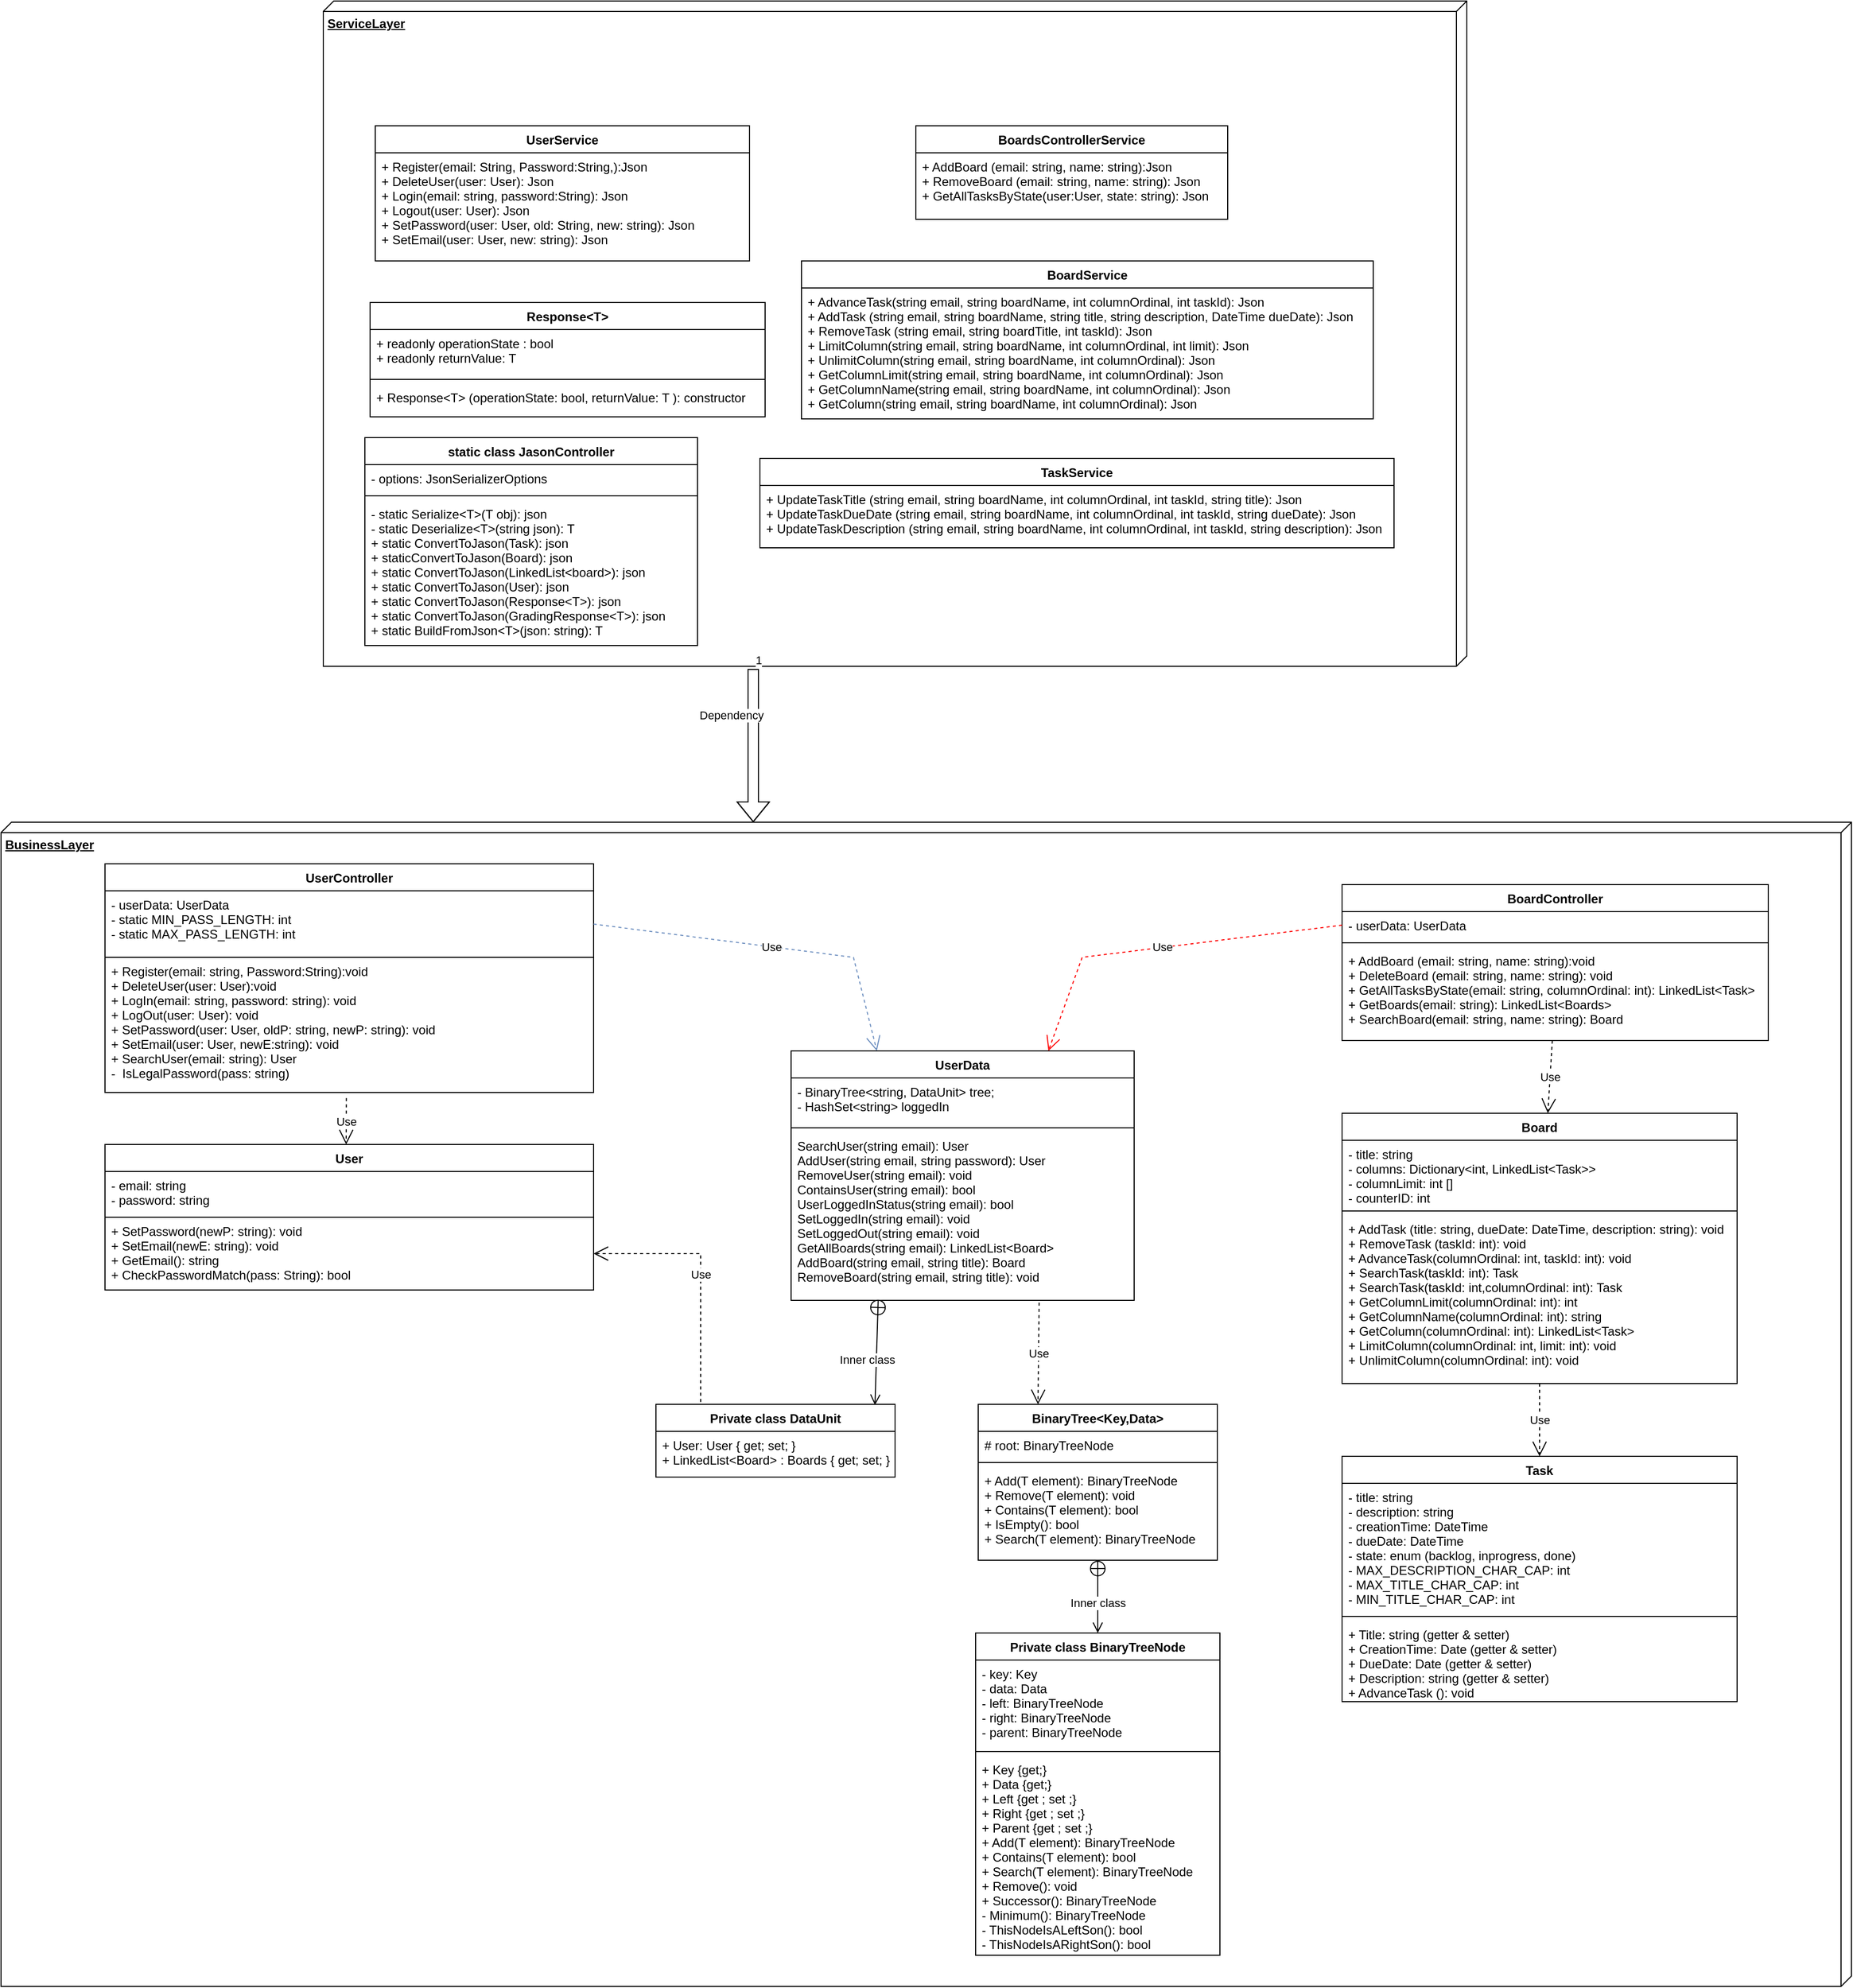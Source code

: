 <mxfile version="17.4.4" type="google"><diagram id="C5RBs43oDa-KdzZeNtuy" name="Page-1"><mxGraphModel grid="1" page="1" gridSize="10" guides="1" tooltips="1" connect="1" arrows="1" fold="1" pageScale="1" pageWidth="50000" pageHeight="50000" math="0" shadow="0"><root><mxCell id="WIyWlLk6GJQsqaUBKTNV-0"/><mxCell id="WIyWlLk6GJQsqaUBKTNV-1" parent="WIyWlLk6GJQsqaUBKTNV-0"/><mxCell id="xGHjOlKu3sZe4FUSkpt8-0" value="&lt;b&gt;ServiceLayer&lt;/b&gt;" style="verticalAlign=top;align=left;spacingTop=8;spacingLeft=2;spacingRight=12;shape=cube;size=10;direction=south;fontStyle=4;html=1;shadow=0;" vertex="1" parent="WIyWlLk6GJQsqaUBKTNV-1"><mxGeometry x="1230" y="40" width="1100" height="640" as="geometry"/></mxCell><mxCell id="xGHjOlKu3sZe4FUSkpt8-2" value="&lt;b&gt;BusinessLayer&lt;/b&gt;" style="verticalAlign=top;align=left;spacingTop=8;spacingLeft=2;spacingRight=12;shape=cube;size=10;direction=south;fontStyle=4;html=1;shadow=0;" vertex="1" parent="WIyWlLk6GJQsqaUBKTNV-1"><mxGeometry x="920" y="830" width="1780" height="1120" as="geometry"/></mxCell><mxCell id="bjqec7VB7OD0hQrmDfg4-4" value="UserService" style="swimlane;fontStyle=1;childLayout=stackLayout;horizontal=1;startSize=26;fillColor=none;horizontalStack=0;resizeParent=1;resizeParentMax=0;resizeLast=0;collapsible=1;marginBottom=0;shadow=0;" vertex="1" parent="WIyWlLk6GJQsqaUBKTNV-1"><mxGeometry x="1280" y="160" width="360" height="130" as="geometry"/></mxCell><mxCell id="bjqec7VB7OD0hQrmDfg4-5" value="+ Register(email: String, Password:String,):Json&#10;+ DeleteUser(user: User): Json&#10;+ Login(email: string, password:String): Json&#10;+ Logout(user: User): Json&#10;+ SetPassword(user: User, old: String, new: string): Json&#10;+ SetEmail(user: User, new: string): Json&#10;&#10;" style="text;strokeColor=none;fillColor=none;align=left;verticalAlign=top;spacingLeft=4;spacingRight=4;overflow=hidden;rotatable=0;points=[[0,0.5],[1,0.5]];portConstraint=eastwest;shadow=0;" vertex="1" parent="bjqec7VB7OD0hQrmDfg4-4"><mxGeometry y="26" width="360" height="104" as="geometry"/></mxCell><mxCell id="bjqec7VB7OD0hQrmDfg4-8" value="BoardsControllerService" style="swimlane;fontStyle=1;childLayout=stackLayout;horizontal=1;startSize=26;fillColor=none;horizontalStack=0;resizeParent=1;resizeParentMax=0;resizeLast=0;collapsible=1;marginBottom=0;shadow=0;" vertex="1" parent="WIyWlLk6GJQsqaUBKTNV-1"><mxGeometry x="1800" y="160" width="300" height="90" as="geometry"/></mxCell><mxCell id="bjqec7VB7OD0hQrmDfg4-11" value="+ AddBoard (email: string, name: string):Json&#10;+ RemoveBoard (email: string, name: string): Json&#10;+ GetAllTasksByState(user:User, state: string): Json&#10;" style="text;strokeColor=none;fillColor=none;align=left;verticalAlign=top;spacingLeft=4;spacingRight=4;overflow=hidden;rotatable=0;points=[[0,0.5],[1,0.5]];portConstraint=eastwest;shadow=0;" vertex="1" parent="bjqec7VB7OD0hQrmDfg4-8"><mxGeometry y="26" width="300" height="64" as="geometry"/></mxCell><mxCell id="98GBIVYYCk5wVsRqXRgm-3" value="User" style="swimlane;fontStyle=1;align=center;verticalAlign=top;childLayout=stackLayout;horizontal=1;startSize=26;horizontalStack=0;resizeParent=1;resizeParentMax=0;resizeLast=0;collapsible=1;marginBottom=0;shadow=0;" vertex="1" parent="WIyWlLk6GJQsqaUBKTNV-1"><mxGeometry x="1020" y="1140" width="470" height="140" as="geometry"/></mxCell><mxCell id="98GBIVYYCk5wVsRqXRgm-4" value="- email: string&#10;- password: string" style="text;strokeColor=none;fillColor=none;align=left;verticalAlign=top;spacingLeft=4;spacingRight=4;overflow=hidden;rotatable=0;points=[[0,0.5],[1,0.5]];portConstraint=eastwest;shadow=0;" vertex="1" parent="98GBIVYYCk5wVsRqXRgm-3"><mxGeometry y="26" width="470" height="44" as="geometry"/></mxCell><mxCell id="98GBIVYYCk5wVsRqXRgm-6" value="+ SetPassword(newP: string): void&#10;+ SetEmail(newE: string): void&#10;+ GetEmail(): string&#10;+ CheckPasswordMatch(pass: String): bool&#10;" style="text;strokeColor=default;fillColor=none;align=left;verticalAlign=top;spacingLeft=4;spacingRight=4;overflow=hidden;rotatable=0;points=[[0,0.5],[1,0.5]];portConstraint=eastwest;shadow=0;" vertex="1" parent="98GBIVYYCk5wVsRqXRgm-3"><mxGeometry y="70" width="470" height="70" as="geometry"/></mxCell><mxCell id="98GBIVYYCk5wVsRqXRgm-7" value="UserController" style="swimlane;fontStyle=1;align=center;verticalAlign=top;childLayout=stackLayout;horizontal=1;startSize=26;horizontalStack=0;resizeParent=1;resizeParentMax=0;resizeLast=0;collapsible=1;marginBottom=0;shadow=0;" vertex="1" parent="WIyWlLk6GJQsqaUBKTNV-1"><mxGeometry x="1020" y="870" width="470" height="220" as="geometry"/></mxCell><mxCell id="98GBIVYYCk5wVsRqXRgm-8" value="- userData: UserData&#10;- static MIN_PASS_LENGTH: int&#10;- static MAX_PASS_LENGTH: int" style="text;strokeColor=default;fillColor=none;align=left;verticalAlign=top;spacingLeft=4;spacingRight=4;overflow=hidden;rotatable=0;points=[[0,0.5],[1,0.5]];portConstraint=eastwest;shadow=0;" vertex="1" parent="98GBIVYYCk5wVsRqXRgm-7"><mxGeometry y="26" width="470" height="64" as="geometry"/></mxCell><mxCell id="98GBIVYYCk5wVsRqXRgm-9" value="+ Register(email: string, Password:String):void&#10;+ DeleteUser(user: User):void&#10;+ LogIn(email: string, password: string): void&#10;+ LogOut(user: User): void&#10;+ SetPassword(user: User, oldP: string, newP: string): void&#10;+ SetEmail(user: User, newE:string): void&#10;+ SearchUser(email: string): User&#10;-  IsLegalPassword(pass: string)&#10;&#10;&#10;" style="text;strokeColor=none;fillColor=none;align=left;verticalAlign=top;spacingLeft=4;spacingRight=4;overflow=hidden;rotatable=0;points=[[0,0.5],[1,0.5]];portConstraint=eastwest;shadow=0;" vertex="1" parent="98GBIVYYCk5wVsRqXRgm-7"><mxGeometry y="90" width="470" height="130" as="geometry"/></mxCell><mxCell id="x5OhaD_4UeYc6BT9FAR0-0" value="BoardController" style="swimlane;fontStyle=1;align=center;verticalAlign=top;childLayout=stackLayout;horizontal=1;startSize=26;horizontalStack=0;resizeParent=1;resizeParentMax=0;resizeLast=0;collapsible=1;marginBottom=0;shadow=0;" vertex="1" parent="WIyWlLk6GJQsqaUBKTNV-1"><mxGeometry x="2210" y="890" width="410" height="150" as="geometry"/></mxCell><mxCell id="x5OhaD_4UeYc6BT9FAR0-1" value="- userData: UserData" style="text;strokeColor=none;fillColor=none;align=left;verticalAlign=top;spacingLeft=4;spacingRight=4;overflow=hidden;rotatable=0;points=[[0,0.5],[1,0.5]];portConstraint=eastwest;shadow=0;" vertex="1" parent="x5OhaD_4UeYc6BT9FAR0-0"><mxGeometry y="26" width="410" height="26" as="geometry"/></mxCell><mxCell id="x5OhaD_4UeYc6BT9FAR0-2" value="" style="line;strokeWidth=1;fillColor=none;align=left;verticalAlign=middle;spacingTop=-1;spacingLeft=3;spacingRight=3;rotatable=0;labelPosition=right;points=[];portConstraint=eastwest;shadow=0;" vertex="1" parent="x5OhaD_4UeYc6BT9FAR0-0"><mxGeometry y="52" width="410" height="8" as="geometry"/></mxCell><mxCell id="x5OhaD_4UeYc6BT9FAR0-3" value="+ AddBoard (email: string, name: string):void&#10;+ DeleteBoard (email: string, name: string): void&#10;+ GetAllTasksByState(email: string, columnOrdinal: int): LinkedList&lt;Task&gt;&#10;+ GetBoards(email: string): LinkedList&lt;Boards&gt;&#10;+ SearchBoard(email: string, name: string): Board&#10;" style="text;strokeColor=none;fillColor=none;align=left;verticalAlign=top;spacingLeft=4;spacingRight=4;overflow=hidden;rotatable=0;points=[[0,0.5],[1,0.5]];portConstraint=eastwest;shadow=0;" vertex="1" parent="x5OhaD_4UeYc6BT9FAR0-0"><mxGeometry y="60" width="410" height="90" as="geometry"/></mxCell><mxCell id="x5OhaD_4UeYc6BT9FAR0-4" value="Board" style="swimlane;fontStyle=1;align=center;verticalAlign=top;childLayout=stackLayout;horizontal=1;startSize=26;horizontalStack=0;resizeParent=1;resizeParentMax=0;resizeLast=0;collapsible=1;marginBottom=0;shadow=0;" vertex="1" parent="WIyWlLk6GJQsqaUBKTNV-1"><mxGeometry x="2210" y="1110" width="380" height="260" as="geometry"/></mxCell><mxCell id="x5OhaD_4UeYc6BT9FAR0-5" value="- title: string&#10;- columns: Dictionary&lt;int, LinkedList&lt;Task&gt;&gt;&#10;- columnLimit: int []&#10;- counterID: int" style="text;strokeColor=none;fillColor=none;align=left;verticalAlign=top;spacingLeft=4;spacingRight=4;overflow=hidden;rotatable=0;points=[[0,0.5],[1,0.5]];portConstraint=eastwest;shadow=0;" vertex="1" parent="x5OhaD_4UeYc6BT9FAR0-4"><mxGeometry y="26" width="380" height="64" as="geometry"/></mxCell><mxCell id="x5OhaD_4UeYc6BT9FAR0-6" value="" style="line;strokeWidth=1;fillColor=none;align=left;verticalAlign=middle;spacingTop=-1;spacingLeft=3;spacingRight=3;rotatable=0;labelPosition=right;points=[];portConstraint=eastwest;shadow=0;" vertex="1" parent="x5OhaD_4UeYc6BT9FAR0-4"><mxGeometry y="90" width="380" height="8" as="geometry"/></mxCell><mxCell id="x5OhaD_4UeYc6BT9FAR0-7" value="+ AddTask (title: string, dueDate: DateTime, description: string): void&#10;+ RemoveTask (taskId: int): void&#10;+ AdvanceTask(columnOrdinal: int, taskId: int): void&#10;+ SearchTask(taskId: int): Task&#10;+ SearchTask(taskId: int,columnOrdinal: int): Task&#10;+ GetColumnLimit(columnOrdinal: int): int&#10;+ GetColumnName(columnOrdinal: int): string&#10;+ GetColumn(columnOrdinal: int): LinkedList&lt;Task&gt;&#10;+ LimitColumn(columnOrdinal: int, limit: int): void&#10;+ UnlimitColumn(columnOrdinal: int): void" style="text;strokeColor=none;fillColor=none;align=left;verticalAlign=top;spacingLeft=4;spacingRight=4;overflow=hidden;rotatable=0;points=[[0,0.5],[1,0.5]];portConstraint=eastwest;shadow=0;" vertex="1" parent="x5OhaD_4UeYc6BT9FAR0-4"><mxGeometry y="98" width="380" height="162" as="geometry"/></mxCell><mxCell id="uk4W0RfvNMryeM5cHu4r-0" value="Task" style="swimlane;fontStyle=1;align=center;verticalAlign=top;childLayout=stackLayout;horizontal=1;startSize=26;horizontalStack=0;resizeParent=1;resizeParentMax=0;resizeLast=0;collapsible=1;marginBottom=0;shadow=0;" vertex="1" parent="WIyWlLk6GJQsqaUBKTNV-1"><mxGeometry x="2210" y="1440" width="380" height="236" as="geometry"/></mxCell><mxCell id="uk4W0RfvNMryeM5cHu4r-1" value="- title: string&#10;- description: string&#10;- creationTime: DateTime&#10;- dueDate: DateTime&#10;- state: enum (backlog, inprogress, done)&#10;- MAX_DESCRIPTION_CHAR_CAP: int&#10;- MAX_TITLE_CHAR_CAP: int&#10;- MIN_TITLE_CHAR_CAP: int&#10;&#10;" style="text;strokeColor=none;fillColor=none;align=left;verticalAlign=top;spacingLeft=4;spacingRight=4;overflow=hidden;rotatable=0;points=[[0,0.5],[1,0.5]];portConstraint=eastwest;shadow=0;" vertex="1" parent="uk4W0RfvNMryeM5cHu4r-0"><mxGeometry y="26" width="380" height="124" as="geometry"/></mxCell><mxCell id="uk4W0RfvNMryeM5cHu4r-2" value="" style="line;strokeWidth=1;fillColor=none;align=left;verticalAlign=middle;spacingTop=-1;spacingLeft=3;spacingRight=3;rotatable=0;labelPosition=right;points=[];portConstraint=eastwest;shadow=0;" vertex="1" parent="uk4W0RfvNMryeM5cHu4r-0"><mxGeometry y="150" width="380" height="8" as="geometry"/></mxCell><mxCell id="uk4W0RfvNMryeM5cHu4r-3" value="+ Title: string (getter &amp; setter)&#10;+ CreationTime: Date (getter &amp; setter)&#10;+ DueDate: Date (getter &amp; setter)&#10;+ Description: string (getter &amp; setter)&#10;+ AdvanceTask (): void&#10;" style="text;strokeColor=none;fillColor=none;align=left;verticalAlign=top;spacingLeft=4;spacingRight=4;overflow=hidden;rotatable=0;points=[[0,0.5],[1,0.5]];portConstraint=eastwest;shadow=0;" vertex="1" parent="uk4W0RfvNMryeM5cHu4r-0"><mxGeometry y="158" width="380" height="78" as="geometry"/></mxCell><mxCell id="uk4W0RfvNMryeM5cHu4r-10" value="Use" style="endArrow=open;endSize=12;dashed=1;html=1;rounded=0;shadow=0;" edge="1" parent="WIyWlLk6GJQsqaUBKTNV-1" source="x5OhaD_4UeYc6BT9FAR0-3" target="x5OhaD_4UeYc6BT9FAR0-4"><mxGeometry width="160" relative="1" as="geometry"><mxPoint x="1963" y="1000" as="sourcePoint"/><mxPoint x="1803" y="970" as="targetPoint"/></mxGeometry></mxCell><mxCell id="uk4W0RfvNMryeM5cHu4r-11" value="Use" style="endArrow=open;endSize=12;dashed=1;html=1;rounded=0;entryX=0.5;entryY=0;entryDx=0;entryDy=0;shadow=0;" edge="1" parent="WIyWlLk6GJQsqaUBKTNV-1" source="x5OhaD_4UeYc6BT9FAR0-7" target="uk4W0RfvNMryeM5cHu4r-0"><mxGeometry width="160" relative="1" as="geometry"><mxPoint x="1963" y="1260" as="sourcePoint"/><mxPoint x="1975.581" y="1060" as="targetPoint"/></mxGeometry></mxCell><mxCell id="uk4W0RfvNMryeM5cHu4r-14" value="Use" style="endArrow=open;endSize=12;dashed=1;html=1;rounded=0;exitX=0.494;exitY=1.041;exitDx=0;exitDy=0;exitPerimeter=0;shadow=0;" edge="1" parent="WIyWlLk6GJQsqaUBKTNV-1" source="98GBIVYYCk5wVsRqXRgm-9"><mxGeometry width="160" relative="1" as="geometry"><mxPoint x="1243" y="1010" as="sourcePoint"/><mxPoint x="1252" y="1140" as="targetPoint"/></mxGeometry></mxCell><mxCell id="fzO_TyOFeQawnUR0l6xO-3" value="Use" style="endArrow=open;endSize=12;dashed=1;html=1;rounded=0;exitX=0;exitY=0.5;exitDx=0;exitDy=0;entryX=0.75;entryY=0;entryDx=0;entryDy=0;strokeColor=#FF0000;shadow=0;" edge="1" parent="WIyWlLk6GJQsqaUBKTNV-1" source="x5OhaD_4UeYc6BT9FAR0-1" target="6h6Y3TABcNSIhT4n3z8i-7"><mxGeometry width="160" relative="1" as="geometry"><mxPoint x="1550" y="1140" as="sourcePoint"/><mxPoint x="1963.5" y="1140" as="targetPoint"/><Array as="points"><mxPoint x="1960" y="960"/></Array></mxGeometry></mxCell><mxCell id="fzO_TyOFeQawnUR0l6xO-10" value="Dependency" style="endArrow=block;endFill=1;html=1;edgeStyle=orthogonalEdgeStyle;align=left;verticalAlign=top;rounded=0;strokeColor=#000000;exitX=1.004;exitY=0.624;exitDx=0;exitDy=0;exitPerimeter=0;shape=flexArrow;shadow=0;" edge="1" parent="WIyWlLk6GJQsqaUBKTNV-1" source="xGHjOlKu3sZe4FUSkpt8-0" target="xGHjOlKu3sZe4FUSkpt8-2"><mxGeometry x="-0.569" y="-54" relative="1" as="geometry"><mxPoint x="1390" y="780" as="sourcePoint"/><mxPoint x="1550" y="830" as="targetPoint"/><Array as="points"><mxPoint x="1644" y="790"/><mxPoint x="1644" y="790"/></Array><mxPoint y="-1" as="offset"/></mxGeometry></mxCell><mxCell id="fzO_TyOFeQawnUR0l6xO-11" value="1" style="edgeLabel;resizable=0;html=1;align=left;verticalAlign=bottom;shadow=0;" connectable="0" vertex="1" parent="fzO_TyOFeQawnUR0l6xO-10"><mxGeometry x="-1" relative="1" as="geometry"/></mxCell><mxCell id="XPnZd86U7aN-Ja2AK9dV-4" value="BinaryTree&lt;Key,Data&gt;" style="swimlane;fontStyle=1;align=center;verticalAlign=top;childLayout=stackLayout;horizontal=1;startSize=26;horizontalStack=0;resizeParent=1;resizeParentMax=0;resizeLast=0;collapsible=1;marginBottom=0;shadow=0;" vertex="1" parent="WIyWlLk6GJQsqaUBKTNV-1"><mxGeometry x="1860" y="1390" width="230" height="150" as="geometry"/></mxCell><mxCell id="XPnZd86U7aN-Ja2AK9dV-5" value="# root: BinaryTreeNode" style="text;strokeColor=none;fillColor=none;align=left;verticalAlign=top;spacingLeft=4;spacingRight=4;overflow=hidden;rotatable=0;points=[[0,0.5],[1,0.5]];portConstraint=eastwest;shadow=0;" vertex="1" parent="XPnZd86U7aN-Ja2AK9dV-4"><mxGeometry y="26" width="230" height="26" as="geometry"/></mxCell><mxCell id="XPnZd86U7aN-Ja2AK9dV-6" value="" style="line;strokeWidth=1;fillColor=none;align=left;verticalAlign=middle;spacingTop=-1;spacingLeft=3;spacingRight=3;rotatable=0;labelPosition=right;points=[];portConstraint=eastwest;shadow=0;" vertex="1" parent="XPnZd86U7aN-Ja2AK9dV-4"><mxGeometry y="52" width="230" height="8" as="geometry"/></mxCell><mxCell id="XPnZd86U7aN-Ja2AK9dV-7" value="+ Add(T element): BinaryTreeNode&#10;+ Remove(T element): void&#10;+ Contains(T element): bool&#10;+ IsEmpty(): bool&#10;+ Search(T element): BinaryTreeNode&#10;&#10;" style="text;strokeColor=none;fillColor=none;align=left;verticalAlign=top;spacingLeft=4;spacingRight=4;overflow=hidden;rotatable=0;points=[[0,0.5],[1,0.5]];portConstraint=eastwest;shadow=0;" vertex="1" parent="XPnZd86U7aN-Ja2AK9dV-4"><mxGeometry y="60" width="230" height="90" as="geometry"/></mxCell><mxCell id="XPnZd86U7aN-Ja2AK9dV-8" value="Private class BinaryTreeNode" style="swimlane;fontStyle=1;align=center;verticalAlign=top;childLayout=stackLayout;horizontal=1;startSize=26;horizontalStack=0;resizeParent=1;resizeParentMax=0;resizeLast=0;collapsible=1;marginBottom=0;shadow=0;" vertex="1" parent="WIyWlLk6GJQsqaUBKTNV-1"><mxGeometry x="1857.5" y="1610" width="235" height="310" as="geometry"/></mxCell><mxCell id="XPnZd86U7aN-Ja2AK9dV-9" value="- key: Key&#10;- data: Data&#10;- left: BinaryTreeNode&#10;- right: BinaryTreeNode&#10;- parent: BinaryTreeNode" style="text;strokeColor=none;fillColor=none;align=left;verticalAlign=top;spacingLeft=4;spacingRight=4;overflow=hidden;rotatable=0;points=[[0,0.5],[1,0.5]];portConstraint=eastwest;shadow=0;" vertex="1" parent="XPnZd86U7aN-Ja2AK9dV-8"><mxGeometry y="26" width="235" height="84" as="geometry"/></mxCell><mxCell id="XPnZd86U7aN-Ja2AK9dV-10" value="" style="line;strokeWidth=1;fillColor=none;align=left;verticalAlign=middle;spacingTop=-1;spacingLeft=3;spacingRight=3;rotatable=0;labelPosition=right;points=[];portConstraint=eastwest;shadow=0;" vertex="1" parent="XPnZd86U7aN-Ja2AK9dV-8"><mxGeometry y="110" width="235" height="8" as="geometry"/></mxCell><mxCell id="XPnZd86U7aN-Ja2AK9dV-11" value="+ Key {get;}&#10;+ Data {get;}&#10;+ Left {get ; set ;}&#10;+ Right {get ; set ;}&#10;+ Parent {get ; set ;}&#10;+ Add(T element): BinaryTreeNode&#10;+ Contains(T element): bool&#10;+ Search(T element): BinaryTreeNode&#10;+ Remove(): void&#10;+ Successor(): BinaryTreeNode&#10;-  Minimum(): BinaryTreeNode&#10;- ThisNodeIsALeftSon(): bool&#10;- ThisNodeIsARightSon(): bool" style="text;strokeColor=none;fillColor=none;align=left;verticalAlign=top;spacingLeft=4;spacingRight=4;overflow=hidden;rotatable=0;points=[[0,0.5],[1,0.5]];portConstraint=eastwest;shadow=0;" vertex="1" parent="XPnZd86U7aN-Ja2AK9dV-8"><mxGeometry y="118" width="235" height="192" as="geometry"/></mxCell><mxCell id="XPnZd86U7aN-Ja2AK9dV-16" value="" style="endArrow=open;startArrow=circlePlus;endFill=0;startFill=0;endSize=8;html=1;rounded=0;entryX=0.5;entryY=0;entryDx=0;entryDy=0;shadow=0;" edge="1" parent="WIyWlLk6GJQsqaUBKTNV-1" source="XPnZd86U7aN-Ja2AK9dV-7" target="XPnZd86U7aN-Ja2AK9dV-8"><mxGeometry width="160" relative="1" as="geometry"><mxPoint x="820" y="1460" as="sourcePoint"/><mxPoint x="828.07" y="1536" as="targetPoint"/><Array as="points"/></mxGeometry></mxCell><mxCell id="KujX5jgfpQqqQv8bhV0d-0" value="Use" style="endArrow=open;endSize=12;dashed=1;html=1;rounded=0;exitX=1;exitY=0.5;exitDx=0;exitDy=0;fillColor=#dae8fc;strokeColor=#6c8ebf;entryX=0.25;entryY=0;entryDx=0;entryDy=0;shadow=0;" edge="1" parent="WIyWlLk6GJQsqaUBKTNV-1" source="98GBIVYYCk5wVsRqXRgm-8" target="6h6Y3TABcNSIhT4n3z8i-7"><mxGeometry width="160" relative="1" as="geometry"><mxPoint x="1540" y="1140" as="sourcePoint"/><mxPoint x="1963.5" y="1140" as="targetPoint"/><Array as="points"><mxPoint x="1740" y="960"/></Array></mxGeometry></mxCell><mxCell id="6h6Y3TABcNSIhT4n3z8i-0" value="BoardService" style="swimlane;fontStyle=1;childLayout=stackLayout;horizontal=1;startSize=26;fillColor=none;horizontalStack=0;resizeParent=1;resizeParentMax=0;resizeLast=0;collapsible=1;marginBottom=0;shadow=0;" vertex="1" parent="WIyWlLk6GJQsqaUBKTNV-1"><mxGeometry x="1690" y="290" width="550" height="152" as="geometry"/></mxCell><mxCell id="6h6Y3TABcNSIhT4n3z8i-1" value="+ AdvanceTask(string email, string boardName, int columnOrdinal, int taskId): Json&#10;+ AddTask (string email, string boardName, string title, string description, DateTime dueDate): Json&#10;+ RemoveTask (string email, string boardTitle, int taskId): Json&#10;+ LimitColumn(string email, string boardName, int columnOrdinal, int limit): Json&#10;+ UnlimitColumn(string email, string boardName, int columnOrdinal): Json&#10;+ GetColumnLimit(string email, string boardName, int columnOrdinal): Json&#10;+ GetColumnName(string email, string boardName, int columnOrdinal): Json&#10;+ GetColumn(string email, string boardName, int columnOrdinal): Json&#10;" style="text;strokeColor=none;fillColor=none;align=left;verticalAlign=top;spacingLeft=4;spacingRight=4;overflow=hidden;rotatable=0;points=[[0,0.5],[1,0.5]];portConstraint=eastwest;shadow=0;" vertex="1" parent="6h6Y3TABcNSIhT4n3z8i-0"><mxGeometry y="26" width="550" height="126" as="geometry"/></mxCell><mxCell id="6h6Y3TABcNSIhT4n3z8i-2" value="TaskService" style="swimlane;fontStyle=1;childLayout=stackLayout;horizontal=1;startSize=26;fillColor=none;horizontalStack=0;resizeParent=1;resizeParentMax=0;resizeLast=0;collapsible=1;marginBottom=0;shadow=0;" vertex="1" parent="WIyWlLk6GJQsqaUBKTNV-1"><mxGeometry x="1650" y="480" width="610" height="86" as="geometry"/></mxCell><mxCell id="6h6Y3TABcNSIhT4n3z8i-3" value="+ UpdateTaskTitle (string email, string boardName, int columnOrdinal, int taskId, string title): Json&#10;+ UpdateTaskDueDate (string email, string boardName, int columnOrdinal, int taskId, string dueDate): Json&#10;+ UpdateTaskDescription (string email, string boardName, int columnOrdinal, int taskId, string description): Json&#10;" style="text;strokeColor=none;fillColor=none;align=left;verticalAlign=top;spacingLeft=4;spacingRight=4;overflow=hidden;rotatable=0;points=[[0,0.5],[1,0.5]];portConstraint=eastwest;shadow=0;" vertex="1" parent="6h6Y3TABcNSIhT4n3z8i-2"><mxGeometry y="26" width="610" height="60" as="geometry"/></mxCell><mxCell id="6h6Y3TABcNSIhT4n3z8i-7" value="UserData" style="swimlane;fontStyle=1;align=center;verticalAlign=top;childLayout=stackLayout;horizontal=1;startSize=26;horizontalStack=0;resizeParent=1;resizeParentMax=0;resizeLast=0;collapsible=1;marginBottom=0;shadow=0;" vertex="1" parent="WIyWlLk6GJQsqaUBKTNV-1"><mxGeometry x="1680" y="1050" width="330" height="240" as="geometry"/></mxCell><mxCell id="6h6Y3TABcNSIhT4n3z8i-8" value="- BinaryTree&lt;string, DataUnit&gt; tree; &#10;- HashSet&lt;string&gt; loggedIn" style="text;strokeColor=none;fillColor=none;align=left;verticalAlign=top;spacingLeft=4;spacingRight=4;overflow=hidden;rotatable=0;points=[[0,0.5],[1,0.5]];portConstraint=eastwest;shadow=0;" vertex="1" parent="6h6Y3TABcNSIhT4n3z8i-7"><mxGeometry y="26" width="330" height="44" as="geometry"/></mxCell><mxCell id="6h6Y3TABcNSIhT4n3z8i-9" value="" style="line;strokeWidth=1;fillColor=none;align=left;verticalAlign=middle;spacingTop=-1;spacingLeft=3;spacingRight=3;rotatable=0;labelPosition=right;points=[];portConstraint=eastwest;shadow=0;" vertex="1" parent="6h6Y3TABcNSIhT4n3z8i-7"><mxGeometry y="70" width="330" height="8" as="geometry"/></mxCell><mxCell id="6h6Y3TABcNSIhT4n3z8i-10" value="SearchUser(string email): User&#10;AddUser(string email, string password): User&#10;RemoveUser(string email): void&#10;ContainsUser(string email): bool&#10;UserLoggedInStatus(string email): bool&#10;SetLoggedIn(string email): void&#10;SetLoggedOut(string email): void&#10;GetAllBoards(string email): LinkedList&lt;Board&gt;&#10;AddBoard(string email, string title): Board&#10;RemoveBoard(string email, string title): void" style="text;strokeColor=none;fillColor=none;align=left;verticalAlign=top;spacingLeft=4;spacingRight=4;overflow=hidden;rotatable=0;points=[[0,0.5],[1,0.5]];portConstraint=eastwest;shadow=0;" vertex="1" parent="6h6Y3TABcNSIhT4n3z8i-7"><mxGeometry y="78" width="330" height="162" as="geometry"/></mxCell><mxCell id="6h6Y3TABcNSIhT4n3z8i-15" value="Private class DataUnit" style="swimlane;fontStyle=1;childLayout=stackLayout;horizontal=1;startSize=26;fillColor=none;horizontalStack=0;resizeParent=1;resizeParentMax=0;resizeLast=0;collapsible=1;marginBottom=0;shadow=0;" vertex="1" parent="WIyWlLk6GJQsqaUBKTNV-1"><mxGeometry x="1550" y="1390" width="230" height="70" as="geometry"/></mxCell><mxCell id="6h6Y3TABcNSIhT4n3z8i-16" value="+ User: User { get; set; }&#10;+ LinkedList&lt;Board&gt; : Boards { get; set; }" style="text;strokeColor=none;fillColor=none;align=left;verticalAlign=top;spacingLeft=4;spacingRight=4;overflow=hidden;rotatable=0;points=[[0,0.5],[1,0.5]];portConstraint=eastwest;shadow=0;" vertex="1" parent="6h6Y3TABcNSIhT4n3z8i-15"><mxGeometry y="26" width="230" height="44" as="geometry"/></mxCell><mxCell id="6h6Y3TABcNSIhT4n3z8i-19" value="" style="endArrow=open;startArrow=circlePlus;endFill=0;startFill=0;endSize=8;html=1;rounded=0;entryX=0.916;entryY=0.01;entryDx=0;entryDy=0;entryPerimeter=0;exitX=0.254;exitY=0.993;exitDx=0;exitDy=0;exitPerimeter=0;shadow=0;" edge="1" parent="WIyWlLk6GJQsqaUBKTNV-1" source="6h6Y3TABcNSIhT4n3z8i-10" target="6h6Y3TABcNSIhT4n3z8i-15"><mxGeometry width="160" relative="1" as="geometry"><mxPoint x="1751.73" y="1200" as="sourcePoint"/><mxPoint x="1750" y="1258.53" as="targetPoint"/><Array as="points"/></mxGeometry></mxCell><mxCell id="6h6Y3TABcNSIhT4n3z8i-21" value="Inner class" style="edgeLabel;html=1;align=center;verticalAlign=middle;resizable=0;points=[];shadow=0;" connectable="0" vertex="1" parent="6h6Y3TABcNSIhT4n3z8i-19"><mxGeometry x="-0.186" y="3" relative="1" as="geometry"><mxPoint x="209" y="250" as="offset"/></mxGeometry></mxCell><mxCell id="6h6Y3TABcNSIhT4n3z8i-20" value="Use" style="endArrow=open;endSize=12;dashed=1;html=1;rounded=0;exitX=0.187;exitY=-0.033;exitDx=0;exitDy=0;exitPerimeter=0;entryX=1;entryY=0.5;entryDx=0;entryDy=0;shadow=0;" edge="1" parent="WIyWlLk6GJQsqaUBKTNV-1" source="6h6Y3TABcNSIhT4n3z8i-15" target="98GBIVYYCk5wVsRqXRgm-6"><mxGeometry width="160" relative="1" as="geometry"><mxPoint x="1690" y="1130" as="sourcePoint"/><mxPoint x="1850" y="1130" as="targetPoint"/><Array as="points"><mxPoint x="1593" y="1245"/></Array></mxGeometry></mxCell><mxCell id="6h6Y3TABcNSIhT4n3z8i-23" value="Use" style="endArrow=open;endSize=12;dashed=1;html=1;rounded=0;exitX=0.723;exitY=1.013;exitDx=0;exitDy=0;exitPerimeter=0;entryX=0.25;entryY=0;entryDx=0;entryDy=0;shadow=0;" edge="1" parent="WIyWlLk6GJQsqaUBKTNV-1" source="6h6Y3TABcNSIhT4n3z8i-10" target="XPnZd86U7aN-Ja2AK9dV-4"><mxGeometry width="160" relative="1" as="geometry"><mxPoint x="2090" y="1200.0" as="sourcePoint"/><mxPoint x="1986.99" y="1135.31" as="targetPoint"/><Array as="points"/></mxGeometry></mxCell><mxCell id="6h6Y3TABcNSIhT4n3z8i-25" value="Inner class" style="edgeLabel;html=1;align=center;verticalAlign=middle;resizable=0;points=[];shadow=0;" connectable="0" vertex="1" parent="WIyWlLk6GJQsqaUBKTNV-1"><mxGeometry x="1752.53" y="1346.757" as="geometry"/></mxCell><mxCell id="m7sggjpZmNRigbWk8cJt-1" value="Response&lt;T&gt;" style="swimlane;fontStyle=1;align=center;verticalAlign=top;childLayout=stackLayout;horizontal=1;startSize=26;horizontalStack=0;resizeParent=1;resizeParentMax=0;resizeLast=0;collapsible=1;marginBottom=0;strokeColor=default;shadow=0;" vertex="1" parent="WIyWlLk6GJQsqaUBKTNV-1"><mxGeometry x="1275" y="330" width="380" height="110" as="geometry"/></mxCell><mxCell id="m7sggjpZmNRigbWk8cJt-2" value="+ readonly operationState : bool&#10;+ readonly returnValue: T" style="text;strokeColor=none;fillColor=none;align=left;verticalAlign=top;spacingLeft=4;spacingRight=4;overflow=hidden;rotatable=0;points=[[0,0.5],[1,0.5]];portConstraint=eastwest;shadow=0;" vertex="1" parent="m7sggjpZmNRigbWk8cJt-1"><mxGeometry y="26" width="380" height="44" as="geometry"/></mxCell><mxCell id="m7sggjpZmNRigbWk8cJt-3" value="" style="line;strokeWidth=1;fillColor=none;align=left;verticalAlign=middle;spacingTop=-1;spacingLeft=3;spacingRight=3;rotatable=0;labelPosition=right;points=[];portConstraint=eastwest;shadow=0;" vertex="1" parent="m7sggjpZmNRigbWk8cJt-1"><mxGeometry y="70" width="380" height="8" as="geometry"/></mxCell><mxCell id="m7sggjpZmNRigbWk8cJt-4" value="+ Response&lt;T&gt; (operationState: bool, returnValue: T ): constructor" style="text;strokeColor=none;fillColor=none;align=left;verticalAlign=top;spacingLeft=4;spacingRight=4;overflow=hidden;rotatable=0;points=[[0,0.5],[1,0.5]];portConstraint=eastwest;shadow=0;" vertex="1" parent="m7sggjpZmNRigbWk8cJt-1"><mxGeometry y="78" width="380" height="32" as="geometry"/></mxCell><mxCell id="m7sggjpZmNRigbWk8cJt-5" value="static class JasonController" style="swimlane;fontStyle=1;align=center;verticalAlign=top;childLayout=stackLayout;horizontal=1;startSize=26;horizontalStack=0;resizeParent=1;resizeParentMax=0;resizeLast=0;collapsible=1;marginBottom=0;strokeColor=default;shadow=0;" vertex="1" parent="WIyWlLk6GJQsqaUBKTNV-1"><mxGeometry x="1270" y="460" width="320" height="200" as="geometry"/></mxCell><mxCell id="m7sggjpZmNRigbWk8cJt-6" value="- options: JsonSerializerOptions" style="text;strokeColor=none;fillColor=none;align=left;verticalAlign=top;spacingLeft=4;spacingRight=4;overflow=hidden;rotatable=0;points=[[0,0.5],[1,0.5]];portConstraint=eastwest;shadow=0;" vertex="1" parent="m7sggjpZmNRigbWk8cJt-5"><mxGeometry y="26" width="320" height="26" as="geometry"/></mxCell><mxCell id="m7sggjpZmNRigbWk8cJt-7" value="" style="line;strokeWidth=1;fillColor=none;align=left;verticalAlign=middle;spacingTop=-1;spacingLeft=3;spacingRight=3;rotatable=0;labelPosition=right;points=[];portConstraint=eastwest;shadow=0;" vertex="1" parent="m7sggjpZmNRigbWk8cJt-5"><mxGeometry y="52" width="320" height="8" as="geometry"/></mxCell><mxCell id="m7sggjpZmNRigbWk8cJt-8" value="- static Serialize&lt;T&gt;(T obj): json&#10;- static Deserialize&lt;T&gt;(string json): T&#10;+ static ConvertToJason(Task): json&#10;+ staticConvertToJason(Board): json&#10;+ static ConvertToJason(LinkedList&lt;board&gt;): json&#10;+ static ConvertToJason(User): json&#10;+ static ConvertToJason(Response&lt;T&gt;): json&#10;+ static ConvertToJason(GradingResponse&lt;T&gt;): json&#10;+ static BuildFromJson&lt;T&gt;(json: string): T&#10;" style="text;strokeColor=none;fillColor=none;align=left;verticalAlign=top;spacingLeft=4;spacingRight=4;overflow=hidden;rotatable=0;points=[[0,0.5],[1,0.5]];portConstraint=eastwest;shadow=0;" vertex="1" parent="m7sggjpZmNRigbWk8cJt-5"><mxGeometry y="60" width="320" height="140" as="geometry"/></mxCell></root></mxGraphModel></diagram></mxfile>